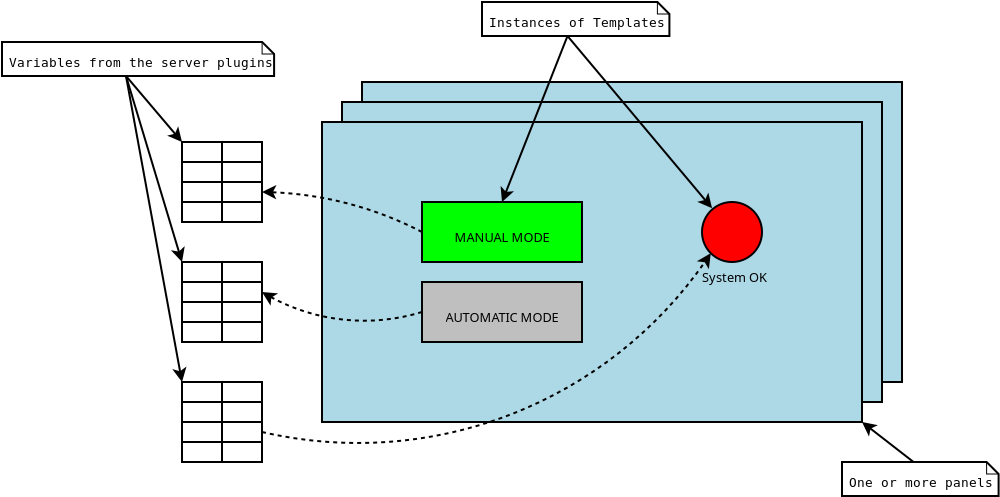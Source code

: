 <?xml version="1.0" encoding="UTF-8"?>
<dia:diagram xmlns:dia="http://www.lysator.liu.se/~alla/dia/">
  <dia:layer name="Pozadí" visible="true">
    <dia:object type="Standard - Box" version="0" id="O0">
      <dia:attribute name="obj_pos">
        <dia:point val="5,6"/>
      </dia:attribute>
      <dia:attribute name="obj_bb">
        <dia:rectangle val="4.95,5.95;32.05,21.05"/>
      </dia:attribute>
      <dia:attribute name="elem_corner">
        <dia:point val="5,6"/>
      </dia:attribute>
      <dia:attribute name="elem_width">
        <dia:real val="27"/>
      </dia:attribute>
      <dia:attribute name="elem_height">
        <dia:real val="15"/>
      </dia:attribute>
      <dia:attribute name="inner_color">
        <dia:color val="#add8e6"/>
      </dia:attribute>
      <dia:attribute name="show_background">
        <dia:boolean val="true"/>
      </dia:attribute>
    </dia:object>
    <dia:object type="Standard - Box" version="0" id="O1">
      <dia:attribute name="obj_pos">
        <dia:point val="4,7"/>
      </dia:attribute>
      <dia:attribute name="obj_bb">
        <dia:rectangle val="3.95,6.95;31.05,22.05"/>
      </dia:attribute>
      <dia:attribute name="elem_corner">
        <dia:point val="4,7"/>
      </dia:attribute>
      <dia:attribute name="elem_width">
        <dia:real val="27"/>
      </dia:attribute>
      <dia:attribute name="elem_height">
        <dia:real val="15"/>
      </dia:attribute>
      <dia:attribute name="inner_color">
        <dia:color val="#add8e6"/>
      </dia:attribute>
      <dia:attribute name="show_background">
        <dia:boolean val="true"/>
      </dia:attribute>
    </dia:object>
    <dia:object type="Standard - Box" version="0" id="O2">
      <dia:attribute name="obj_pos">
        <dia:point val="3,8"/>
      </dia:attribute>
      <dia:attribute name="obj_bb">
        <dia:rectangle val="2.95,7.95;30.05,23.05"/>
      </dia:attribute>
      <dia:attribute name="elem_corner">
        <dia:point val="3,8"/>
      </dia:attribute>
      <dia:attribute name="elem_width">
        <dia:real val="27"/>
      </dia:attribute>
      <dia:attribute name="elem_height">
        <dia:real val="15"/>
      </dia:attribute>
      <dia:attribute name="inner_color">
        <dia:color val="#add8e6"/>
      </dia:attribute>
      <dia:attribute name="show_background">
        <dia:boolean val="true"/>
      </dia:attribute>
    </dia:object>
    <dia:object type="Standard - Ellipse" version="0" id="O3">
      <dia:attribute name="obj_pos">
        <dia:point val="22,12"/>
      </dia:attribute>
      <dia:attribute name="obj_bb">
        <dia:rectangle val="21.95,11.95;25.05,15.05"/>
      </dia:attribute>
      <dia:attribute name="elem_corner">
        <dia:point val="22,12"/>
      </dia:attribute>
      <dia:attribute name="elem_width">
        <dia:real val="3"/>
      </dia:attribute>
      <dia:attribute name="elem_height">
        <dia:real val="3"/>
      </dia:attribute>
      <dia:attribute name="inner_color">
        <dia:color val="#ff0000"/>
      </dia:attribute>
    </dia:object>
    <dia:object type="Standard - Text" version="0" id="O4">
      <dia:attribute name="obj_pos">
        <dia:point val="22,16"/>
      </dia:attribute>
      <dia:attribute name="obj_bb">
        <dia:rectangle val="22,15.329;25.271,16.392"/>
      </dia:attribute>
      <dia:attribute name="text">
        <dia:composite type="text">
          <dia:attribute name="string">
            <dia:string>#System OK#</dia:string>
          </dia:attribute>
          <dia:attribute name="font">
            <dia:font family="sans" style="0" name="Helvetica"/>
          </dia:attribute>
          <dia:attribute name="height">
            <dia:real val="0.8"/>
          </dia:attribute>
          <dia:attribute name="pos">
            <dia:point val="22,16"/>
          </dia:attribute>
          <dia:attribute name="color">
            <dia:color val="#000000"/>
          </dia:attribute>
          <dia:attribute name="alignment">
            <dia:enum val="0"/>
          </dia:attribute>
        </dia:composite>
      </dia:attribute>
    </dia:object>
    <dia:object type="Standard - Box" version="0" id="O5">
      <dia:attribute name="obj_pos">
        <dia:point val="8,12"/>
      </dia:attribute>
      <dia:attribute name="obj_bb">
        <dia:rectangle val="7.95,11.95;16.05,15.05"/>
      </dia:attribute>
      <dia:attribute name="elem_corner">
        <dia:point val="8,12"/>
      </dia:attribute>
      <dia:attribute name="elem_width">
        <dia:real val="8"/>
      </dia:attribute>
      <dia:attribute name="elem_height">
        <dia:real val="3"/>
      </dia:attribute>
      <dia:attribute name="inner_color">
        <dia:color val="#00ff00"/>
      </dia:attribute>
      <dia:attribute name="show_background">
        <dia:boolean val="true"/>
      </dia:attribute>
    </dia:object>
    <dia:object type="Standard - Box" version="0" id="O6">
      <dia:attribute name="obj_pos">
        <dia:point val="8,16"/>
      </dia:attribute>
      <dia:attribute name="obj_bb">
        <dia:rectangle val="7.95,15.95;16.05,19.05"/>
      </dia:attribute>
      <dia:attribute name="elem_corner">
        <dia:point val="8,16"/>
      </dia:attribute>
      <dia:attribute name="elem_width">
        <dia:real val="8"/>
      </dia:attribute>
      <dia:attribute name="elem_height">
        <dia:real val="3"/>
      </dia:attribute>
      <dia:attribute name="inner_color">
        <dia:color val="#bfbfbf"/>
      </dia:attribute>
      <dia:attribute name="show_background">
        <dia:boolean val="true"/>
      </dia:attribute>
    </dia:object>
    <dia:object type="Standard - Text" version="0" id="O7">
      <dia:attribute name="obj_pos">
        <dia:point val="12,14"/>
      </dia:attribute>
      <dia:attribute name="obj_bb">
        <dia:rectangle val="9.75,13.329;14.271,14.393"/>
      </dia:attribute>
      <dia:attribute name="text">
        <dia:composite type="text">
          <dia:attribute name="string">
            <dia:string>#MANUAL MODE#</dia:string>
          </dia:attribute>
          <dia:attribute name="font">
            <dia:font family="sans" style="0" name="Helvetica"/>
          </dia:attribute>
          <dia:attribute name="height">
            <dia:real val="0.8"/>
          </dia:attribute>
          <dia:attribute name="pos">
            <dia:point val="12,14"/>
          </dia:attribute>
          <dia:attribute name="color">
            <dia:color val="#000000"/>
          </dia:attribute>
          <dia:attribute name="alignment">
            <dia:enum val="1"/>
          </dia:attribute>
        </dia:composite>
      </dia:attribute>
    </dia:object>
    <dia:object type="Standard - Text" version="0" id="O8">
      <dia:attribute name="obj_pos">
        <dia:point val="12,18"/>
      </dia:attribute>
      <dia:attribute name="obj_bb">
        <dia:rectangle val="9.3,17.329;14.721,18.392"/>
      </dia:attribute>
      <dia:attribute name="text">
        <dia:composite type="text">
          <dia:attribute name="string">
            <dia:string>#AUTOMATIC MODE#</dia:string>
          </dia:attribute>
          <dia:attribute name="font">
            <dia:font family="sans" style="0" name="Helvetica"/>
          </dia:attribute>
          <dia:attribute name="height">
            <dia:real val="0.8"/>
          </dia:attribute>
          <dia:attribute name="pos">
            <dia:point val="12,18"/>
          </dia:attribute>
          <dia:attribute name="color">
            <dia:color val="#000000"/>
          </dia:attribute>
          <dia:attribute name="alignment">
            <dia:enum val="1"/>
          </dia:attribute>
        </dia:composite>
      </dia:attribute>
    </dia:object>
    <dia:object type="UML - Note" version="0" id="O9">
      <dia:attribute name="obj_pos">
        <dia:point val="29,25"/>
      </dia:attribute>
      <dia:attribute name="obj_bb">
        <dia:rectangle val="28.95,24.95;36.2,26.75"/>
      </dia:attribute>
      <dia:attribute name="elem_corner">
        <dia:point val="29,25"/>
      </dia:attribute>
      <dia:attribute name="elem_width">
        <dia:real val="7.15"/>
      </dia:attribute>
      <dia:attribute name="elem_height">
        <dia:real val="1.7"/>
      </dia:attribute>
      <dia:attribute name="line_colour">
        <dia:color val="#000000"/>
      </dia:attribute>
      <dia:attribute name="fill_colour">
        <dia:color val="#ffffff"/>
      </dia:attribute>
      <dia:attribute name="text">
        <dia:composite type="text">
          <dia:attribute name="string">
            <dia:string>#One or more panels#</dia:string>
          </dia:attribute>
          <dia:attribute name="font">
            <dia:font family="monospace" style="0" name="Courier"/>
          </dia:attribute>
          <dia:attribute name="height">
            <dia:real val="0.8"/>
          </dia:attribute>
          <dia:attribute name="pos">
            <dia:point val="29.35,26.3"/>
          </dia:attribute>
          <dia:attribute name="color">
            <dia:color val="#000000"/>
          </dia:attribute>
          <dia:attribute name="alignment">
            <dia:enum val="0"/>
          </dia:attribute>
        </dia:composite>
      </dia:attribute>
    </dia:object>
    <dia:object type="Standard - Line" version="0" id="O10">
      <dia:attribute name="obj_pos">
        <dia:point val="32.575,25"/>
      </dia:attribute>
      <dia:attribute name="obj_bb">
        <dia:rectangle val="29.654,22.574;32.645,25.07"/>
      </dia:attribute>
      <dia:attribute name="conn_endpoints">
        <dia:point val="32.575,25"/>
        <dia:point val="30,23"/>
      </dia:attribute>
      <dia:attribute name="numcp">
        <dia:int val="1"/>
      </dia:attribute>
      <dia:attribute name="end_arrow">
        <dia:enum val="22"/>
      </dia:attribute>
      <dia:attribute name="end_arrow_length">
        <dia:real val="0.5"/>
      </dia:attribute>
      <dia:attribute name="end_arrow_width">
        <dia:real val="0.5"/>
      </dia:attribute>
      <dia:connections>
        <dia:connection handle="0" to="O9" connection="1"/>
        <dia:connection handle="1" to="O2" connection="7"/>
      </dia:connections>
    </dia:object>
    <dia:object type="UML - Note" version="0" id="O11">
      <dia:attribute name="obj_pos">
        <dia:point val="11,2"/>
      </dia:attribute>
      <dia:attribute name="obj_bb">
        <dia:rectangle val="10.95,1.95;19.6,3.75"/>
      </dia:attribute>
      <dia:attribute name="elem_corner">
        <dia:point val="11,2"/>
      </dia:attribute>
      <dia:attribute name="elem_width">
        <dia:real val="8.55"/>
      </dia:attribute>
      <dia:attribute name="elem_height">
        <dia:real val="1.7"/>
      </dia:attribute>
      <dia:attribute name="line_colour">
        <dia:color val="#000000"/>
      </dia:attribute>
      <dia:attribute name="fill_colour">
        <dia:color val="#ffffff"/>
      </dia:attribute>
      <dia:attribute name="text">
        <dia:composite type="text">
          <dia:attribute name="string">
            <dia:string>#Instances of Templates#</dia:string>
          </dia:attribute>
          <dia:attribute name="font">
            <dia:font family="monospace" style="0" name="Courier"/>
          </dia:attribute>
          <dia:attribute name="height">
            <dia:real val="0.8"/>
          </dia:attribute>
          <dia:attribute name="pos">
            <dia:point val="11.35,3.3"/>
          </dia:attribute>
          <dia:attribute name="color">
            <dia:color val="#000000"/>
          </dia:attribute>
          <dia:attribute name="alignment">
            <dia:enum val="0"/>
          </dia:attribute>
        </dia:composite>
      </dia:attribute>
    </dia:object>
    <dia:object type="Standard - Line" version="0" id="O12">
      <dia:attribute name="obj_pos">
        <dia:point val="15.275,3.7"/>
      </dia:attribute>
      <dia:attribute name="obj_bb">
        <dia:rectangle val="11.517,3.635;15.34,12.23"/>
      </dia:attribute>
      <dia:attribute name="conn_endpoints">
        <dia:point val="15.275,3.7"/>
        <dia:point val="12,12"/>
      </dia:attribute>
      <dia:attribute name="numcp">
        <dia:int val="1"/>
      </dia:attribute>
      <dia:attribute name="end_arrow">
        <dia:enum val="22"/>
      </dia:attribute>
      <dia:attribute name="end_arrow_length">
        <dia:real val="0.5"/>
      </dia:attribute>
      <dia:attribute name="end_arrow_width">
        <dia:real val="0.5"/>
      </dia:attribute>
      <dia:connections>
        <dia:connection handle="0" to="O11" connection="6"/>
        <dia:connection handle="1" to="O5" connection="1"/>
      </dia:connections>
    </dia:object>
    <dia:object type="Standard - Line" version="0" id="O13">
      <dia:attribute name="obj_pos">
        <dia:point val="15.275,3.7"/>
      </dia:attribute>
      <dia:attribute name="obj_bb">
        <dia:rectangle val="15.205,3.63;23.915,13.86"/>
      </dia:attribute>
      <dia:attribute name="conn_endpoints">
        <dia:point val="15.275,3.7"/>
        <dia:point val="23.5,13.5"/>
      </dia:attribute>
      <dia:attribute name="numcp">
        <dia:int val="1"/>
      </dia:attribute>
      <dia:attribute name="end_arrow">
        <dia:enum val="22"/>
      </dia:attribute>
      <dia:attribute name="end_arrow_length">
        <dia:real val="0.5"/>
      </dia:attribute>
      <dia:attribute name="end_arrow_width">
        <dia:real val="0.5"/>
      </dia:attribute>
      <dia:connections>
        <dia:connection handle="0" to="O11" connection="6"/>
        <dia:connection handle="1" to="O3" connection="8"/>
      </dia:connections>
    </dia:object>
    <dia:group>
      <dia:object type="Standard - Box" version="0" id="O14">
        <dia:attribute name="obj_pos">
          <dia:point val="-4,9"/>
        </dia:attribute>
        <dia:attribute name="obj_bb">
          <dia:rectangle val="-4.05,8.95;-1.95,10.05"/>
        </dia:attribute>
        <dia:attribute name="elem_corner">
          <dia:point val="-4,9"/>
        </dia:attribute>
        <dia:attribute name="elem_width">
          <dia:real val="2"/>
        </dia:attribute>
        <dia:attribute name="elem_height">
          <dia:real val="1"/>
        </dia:attribute>
        <dia:attribute name="show_background">
          <dia:boolean val="true"/>
        </dia:attribute>
      </dia:object>
      <dia:object type="Standard - Box" version="0" id="O15">
        <dia:attribute name="obj_pos">
          <dia:point val="-2,9"/>
        </dia:attribute>
        <dia:attribute name="obj_bb">
          <dia:rectangle val="-2.05,8.95;0.05,10.05"/>
        </dia:attribute>
        <dia:attribute name="elem_corner">
          <dia:point val="-2,9"/>
        </dia:attribute>
        <dia:attribute name="elem_width">
          <dia:real val="2"/>
        </dia:attribute>
        <dia:attribute name="elem_height">
          <dia:real val="1"/>
        </dia:attribute>
        <dia:attribute name="show_background">
          <dia:boolean val="true"/>
        </dia:attribute>
      </dia:object>
    </dia:group>
    <dia:group>
      <dia:object type="Standard - Box" version="0" id="O16">
        <dia:attribute name="obj_pos">
          <dia:point val="-4,10"/>
        </dia:attribute>
        <dia:attribute name="obj_bb">
          <dia:rectangle val="-4.05,9.95;-1.95,11.05"/>
        </dia:attribute>
        <dia:attribute name="elem_corner">
          <dia:point val="-4,10"/>
        </dia:attribute>
        <dia:attribute name="elem_width">
          <dia:real val="2"/>
        </dia:attribute>
        <dia:attribute name="elem_height">
          <dia:real val="1"/>
        </dia:attribute>
        <dia:attribute name="show_background">
          <dia:boolean val="true"/>
        </dia:attribute>
      </dia:object>
      <dia:object type="Standard - Box" version="0" id="O17">
        <dia:attribute name="obj_pos">
          <dia:point val="-2,10"/>
        </dia:attribute>
        <dia:attribute name="obj_bb">
          <dia:rectangle val="-2.05,9.95;0.05,11.05"/>
        </dia:attribute>
        <dia:attribute name="elem_corner">
          <dia:point val="-2,10"/>
        </dia:attribute>
        <dia:attribute name="elem_width">
          <dia:real val="2"/>
        </dia:attribute>
        <dia:attribute name="elem_height">
          <dia:real val="1"/>
        </dia:attribute>
        <dia:attribute name="show_background">
          <dia:boolean val="true"/>
        </dia:attribute>
      </dia:object>
    </dia:group>
    <dia:group>
      <dia:object type="Standard - Box" version="0" id="O18">
        <dia:attribute name="obj_pos">
          <dia:point val="-4,11"/>
        </dia:attribute>
        <dia:attribute name="obj_bb">
          <dia:rectangle val="-4.05,10.95;-1.95,12.05"/>
        </dia:attribute>
        <dia:attribute name="elem_corner">
          <dia:point val="-4,11"/>
        </dia:attribute>
        <dia:attribute name="elem_width">
          <dia:real val="2"/>
        </dia:attribute>
        <dia:attribute name="elem_height">
          <dia:real val="1"/>
        </dia:attribute>
        <dia:attribute name="show_background">
          <dia:boolean val="true"/>
        </dia:attribute>
      </dia:object>
      <dia:object type="Standard - Box" version="0" id="O19">
        <dia:attribute name="obj_pos">
          <dia:point val="-2,11"/>
        </dia:attribute>
        <dia:attribute name="obj_bb">
          <dia:rectangle val="-2.05,10.95;0.05,12.05"/>
        </dia:attribute>
        <dia:attribute name="elem_corner">
          <dia:point val="-2,11"/>
        </dia:attribute>
        <dia:attribute name="elem_width">
          <dia:real val="2"/>
        </dia:attribute>
        <dia:attribute name="elem_height">
          <dia:real val="1"/>
        </dia:attribute>
        <dia:attribute name="show_background">
          <dia:boolean val="true"/>
        </dia:attribute>
      </dia:object>
    </dia:group>
    <dia:group>
      <dia:object type="Standard - Box" version="0" id="O20">
        <dia:attribute name="obj_pos">
          <dia:point val="-4,12"/>
        </dia:attribute>
        <dia:attribute name="obj_bb">
          <dia:rectangle val="-4.05,11.95;-1.95,13.05"/>
        </dia:attribute>
        <dia:attribute name="elem_corner">
          <dia:point val="-4,12"/>
        </dia:attribute>
        <dia:attribute name="elem_width">
          <dia:real val="2"/>
        </dia:attribute>
        <dia:attribute name="elem_height">
          <dia:real val="1"/>
        </dia:attribute>
        <dia:attribute name="show_background">
          <dia:boolean val="true"/>
        </dia:attribute>
      </dia:object>
      <dia:object type="Standard - Box" version="0" id="O21">
        <dia:attribute name="obj_pos">
          <dia:point val="-2,12"/>
        </dia:attribute>
        <dia:attribute name="obj_bb">
          <dia:rectangle val="-2.05,11.95;0.05,13.05"/>
        </dia:attribute>
        <dia:attribute name="elem_corner">
          <dia:point val="-2,12"/>
        </dia:attribute>
        <dia:attribute name="elem_width">
          <dia:real val="2"/>
        </dia:attribute>
        <dia:attribute name="elem_height">
          <dia:real val="1"/>
        </dia:attribute>
        <dia:attribute name="show_background">
          <dia:boolean val="true"/>
        </dia:attribute>
      </dia:object>
    </dia:group>
    <dia:group>
      <dia:object type="Standard - Box" version="0" id="O22">
        <dia:attribute name="obj_pos">
          <dia:point val="-4,15"/>
        </dia:attribute>
        <dia:attribute name="obj_bb">
          <dia:rectangle val="-4.05,14.95;-1.95,16.05"/>
        </dia:attribute>
        <dia:attribute name="elem_corner">
          <dia:point val="-4,15"/>
        </dia:attribute>
        <dia:attribute name="elem_width">
          <dia:real val="2"/>
        </dia:attribute>
        <dia:attribute name="elem_height">
          <dia:real val="1"/>
        </dia:attribute>
        <dia:attribute name="show_background">
          <dia:boolean val="true"/>
        </dia:attribute>
      </dia:object>
      <dia:object type="Standard - Box" version="0" id="O23">
        <dia:attribute name="obj_pos">
          <dia:point val="-2,15"/>
        </dia:attribute>
        <dia:attribute name="obj_bb">
          <dia:rectangle val="-2.05,14.95;0.05,16.05"/>
        </dia:attribute>
        <dia:attribute name="elem_corner">
          <dia:point val="-2,15"/>
        </dia:attribute>
        <dia:attribute name="elem_width">
          <dia:real val="2"/>
        </dia:attribute>
        <dia:attribute name="elem_height">
          <dia:real val="1"/>
        </dia:attribute>
        <dia:attribute name="show_background">
          <dia:boolean val="true"/>
        </dia:attribute>
      </dia:object>
    </dia:group>
    <dia:group>
      <dia:object type="Standard - Box" version="0" id="O24">
        <dia:attribute name="obj_pos">
          <dia:point val="-4,16"/>
        </dia:attribute>
        <dia:attribute name="obj_bb">
          <dia:rectangle val="-4.05,15.95;-1.95,17.05"/>
        </dia:attribute>
        <dia:attribute name="elem_corner">
          <dia:point val="-4,16"/>
        </dia:attribute>
        <dia:attribute name="elem_width">
          <dia:real val="2"/>
        </dia:attribute>
        <dia:attribute name="elem_height">
          <dia:real val="1"/>
        </dia:attribute>
        <dia:attribute name="show_background">
          <dia:boolean val="true"/>
        </dia:attribute>
      </dia:object>
      <dia:object type="Standard - Box" version="0" id="O25">
        <dia:attribute name="obj_pos">
          <dia:point val="-2,16"/>
        </dia:attribute>
        <dia:attribute name="obj_bb">
          <dia:rectangle val="-2.05,15.95;0.05,17.05"/>
        </dia:attribute>
        <dia:attribute name="elem_corner">
          <dia:point val="-2,16"/>
        </dia:attribute>
        <dia:attribute name="elem_width">
          <dia:real val="2"/>
        </dia:attribute>
        <dia:attribute name="elem_height">
          <dia:real val="1"/>
        </dia:attribute>
        <dia:attribute name="show_background">
          <dia:boolean val="true"/>
        </dia:attribute>
      </dia:object>
    </dia:group>
    <dia:group>
      <dia:object type="Standard - Box" version="0" id="O26">
        <dia:attribute name="obj_pos">
          <dia:point val="-4,17"/>
        </dia:attribute>
        <dia:attribute name="obj_bb">
          <dia:rectangle val="-4.05,16.95;-1.95,18.05"/>
        </dia:attribute>
        <dia:attribute name="elem_corner">
          <dia:point val="-4,17"/>
        </dia:attribute>
        <dia:attribute name="elem_width">
          <dia:real val="2"/>
        </dia:attribute>
        <dia:attribute name="elem_height">
          <dia:real val="1"/>
        </dia:attribute>
        <dia:attribute name="show_background">
          <dia:boolean val="true"/>
        </dia:attribute>
      </dia:object>
      <dia:object type="Standard - Box" version="0" id="O27">
        <dia:attribute name="obj_pos">
          <dia:point val="-2,17"/>
        </dia:attribute>
        <dia:attribute name="obj_bb">
          <dia:rectangle val="-2.05,16.95;0.05,18.05"/>
        </dia:attribute>
        <dia:attribute name="elem_corner">
          <dia:point val="-2,17"/>
        </dia:attribute>
        <dia:attribute name="elem_width">
          <dia:real val="2"/>
        </dia:attribute>
        <dia:attribute name="elem_height">
          <dia:real val="1"/>
        </dia:attribute>
        <dia:attribute name="show_background">
          <dia:boolean val="true"/>
        </dia:attribute>
      </dia:object>
    </dia:group>
    <dia:group>
      <dia:object type="Standard - Box" version="0" id="O28">
        <dia:attribute name="obj_pos">
          <dia:point val="-4,18"/>
        </dia:attribute>
        <dia:attribute name="obj_bb">
          <dia:rectangle val="-4.05,17.95;-1.95,19.05"/>
        </dia:attribute>
        <dia:attribute name="elem_corner">
          <dia:point val="-4,18"/>
        </dia:attribute>
        <dia:attribute name="elem_width">
          <dia:real val="2"/>
        </dia:attribute>
        <dia:attribute name="elem_height">
          <dia:real val="1"/>
        </dia:attribute>
        <dia:attribute name="show_background">
          <dia:boolean val="true"/>
        </dia:attribute>
      </dia:object>
      <dia:object type="Standard - Box" version="0" id="O29">
        <dia:attribute name="obj_pos">
          <dia:point val="-2,18"/>
        </dia:attribute>
        <dia:attribute name="obj_bb">
          <dia:rectangle val="-2.05,17.95;0.05,19.05"/>
        </dia:attribute>
        <dia:attribute name="elem_corner">
          <dia:point val="-2,18"/>
        </dia:attribute>
        <dia:attribute name="elem_width">
          <dia:real val="2"/>
        </dia:attribute>
        <dia:attribute name="elem_height">
          <dia:real val="1"/>
        </dia:attribute>
        <dia:attribute name="show_background">
          <dia:boolean val="true"/>
        </dia:attribute>
      </dia:object>
    </dia:group>
    <dia:group>
      <dia:object type="Standard - Box" version="0" id="O30">
        <dia:attribute name="obj_pos">
          <dia:point val="-4,21"/>
        </dia:attribute>
        <dia:attribute name="obj_bb">
          <dia:rectangle val="-4.05,20.95;-1.95,22.05"/>
        </dia:attribute>
        <dia:attribute name="elem_corner">
          <dia:point val="-4,21"/>
        </dia:attribute>
        <dia:attribute name="elem_width">
          <dia:real val="2"/>
        </dia:attribute>
        <dia:attribute name="elem_height">
          <dia:real val="1"/>
        </dia:attribute>
        <dia:attribute name="show_background">
          <dia:boolean val="true"/>
        </dia:attribute>
      </dia:object>
      <dia:object type="Standard - Box" version="0" id="O31">
        <dia:attribute name="obj_pos">
          <dia:point val="-2,21"/>
        </dia:attribute>
        <dia:attribute name="obj_bb">
          <dia:rectangle val="-2.05,20.95;0.05,22.05"/>
        </dia:attribute>
        <dia:attribute name="elem_corner">
          <dia:point val="-2,21"/>
        </dia:attribute>
        <dia:attribute name="elem_width">
          <dia:real val="2"/>
        </dia:attribute>
        <dia:attribute name="elem_height">
          <dia:real val="1"/>
        </dia:attribute>
        <dia:attribute name="show_background">
          <dia:boolean val="true"/>
        </dia:attribute>
      </dia:object>
    </dia:group>
    <dia:group>
      <dia:object type="Standard - Box" version="0" id="O32">
        <dia:attribute name="obj_pos">
          <dia:point val="-4,22"/>
        </dia:attribute>
        <dia:attribute name="obj_bb">
          <dia:rectangle val="-4.05,21.95;-1.95,23.05"/>
        </dia:attribute>
        <dia:attribute name="elem_corner">
          <dia:point val="-4,22"/>
        </dia:attribute>
        <dia:attribute name="elem_width">
          <dia:real val="2"/>
        </dia:attribute>
        <dia:attribute name="elem_height">
          <dia:real val="1"/>
        </dia:attribute>
        <dia:attribute name="show_background">
          <dia:boolean val="true"/>
        </dia:attribute>
      </dia:object>
      <dia:object type="Standard - Box" version="0" id="O33">
        <dia:attribute name="obj_pos">
          <dia:point val="-2,22"/>
        </dia:attribute>
        <dia:attribute name="obj_bb">
          <dia:rectangle val="-2.05,21.95;0.05,23.05"/>
        </dia:attribute>
        <dia:attribute name="elem_corner">
          <dia:point val="-2,22"/>
        </dia:attribute>
        <dia:attribute name="elem_width">
          <dia:real val="2"/>
        </dia:attribute>
        <dia:attribute name="elem_height">
          <dia:real val="1"/>
        </dia:attribute>
        <dia:attribute name="show_background">
          <dia:boolean val="true"/>
        </dia:attribute>
      </dia:object>
    </dia:group>
    <dia:group>
      <dia:object type="Standard - Box" version="0" id="O34">
        <dia:attribute name="obj_pos">
          <dia:point val="-4,23"/>
        </dia:attribute>
        <dia:attribute name="obj_bb">
          <dia:rectangle val="-4.05,22.95;-1.95,24.05"/>
        </dia:attribute>
        <dia:attribute name="elem_corner">
          <dia:point val="-4,23"/>
        </dia:attribute>
        <dia:attribute name="elem_width">
          <dia:real val="2"/>
        </dia:attribute>
        <dia:attribute name="elem_height">
          <dia:real val="1"/>
        </dia:attribute>
        <dia:attribute name="show_background">
          <dia:boolean val="true"/>
        </dia:attribute>
      </dia:object>
      <dia:object type="Standard - Box" version="0" id="O35">
        <dia:attribute name="obj_pos">
          <dia:point val="-2,23"/>
        </dia:attribute>
        <dia:attribute name="obj_bb">
          <dia:rectangle val="-2.05,22.95;0.05,24.05"/>
        </dia:attribute>
        <dia:attribute name="elem_corner">
          <dia:point val="-2,23"/>
        </dia:attribute>
        <dia:attribute name="elem_width">
          <dia:real val="2"/>
        </dia:attribute>
        <dia:attribute name="elem_height">
          <dia:real val="1"/>
        </dia:attribute>
        <dia:attribute name="show_background">
          <dia:boolean val="true"/>
        </dia:attribute>
      </dia:object>
    </dia:group>
    <dia:group>
      <dia:object type="Standard - Box" version="0" id="O36">
        <dia:attribute name="obj_pos">
          <dia:point val="-4,24"/>
        </dia:attribute>
        <dia:attribute name="obj_bb">
          <dia:rectangle val="-4.05,23.95;-1.95,25.05"/>
        </dia:attribute>
        <dia:attribute name="elem_corner">
          <dia:point val="-4,24"/>
        </dia:attribute>
        <dia:attribute name="elem_width">
          <dia:real val="2"/>
        </dia:attribute>
        <dia:attribute name="elem_height">
          <dia:real val="1"/>
        </dia:attribute>
        <dia:attribute name="show_background">
          <dia:boolean val="true"/>
        </dia:attribute>
      </dia:object>
      <dia:object type="Standard - Box" version="0" id="O37">
        <dia:attribute name="obj_pos">
          <dia:point val="-2,24"/>
        </dia:attribute>
        <dia:attribute name="obj_bb">
          <dia:rectangle val="-2.05,23.95;0.05,25.05"/>
        </dia:attribute>
        <dia:attribute name="elem_corner">
          <dia:point val="-2,24"/>
        </dia:attribute>
        <dia:attribute name="elem_width">
          <dia:real val="2"/>
        </dia:attribute>
        <dia:attribute name="elem_height">
          <dia:real val="1"/>
        </dia:attribute>
        <dia:attribute name="show_background">
          <dia:boolean val="true"/>
        </dia:attribute>
      </dia:object>
    </dia:group>
    <dia:object type="UML - Note" version="0" id="O38">
      <dia:attribute name="obj_pos">
        <dia:point val="-13,4"/>
      </dia:attribute>
      <dia:attribute name="obj_bb">
        <dia:rectangle val="-13.05,3.95;-0.55,5.75"/>
      </dia:attribute>
      <dia:attribute name="elem_corner">
        <dia:point val="-13,4"/>
      </dia:attribute>
      <dia:attribute name="elem_width">
        <dia:real val="12.4"/>
      </dia:attribute>
      <dia:attribute name="elem_height">
        <dia:real val="1.7"/>
      </dia:attribute>
      <dia:attribute name="line_colour">
        <dia:color val="#000000"/>
      </dia:attribute>
      <dia:attribute name="fill_colour">
        <dia:color val="#ffffff"/>
      </dia:attribute>
      <dia:attribute name="text">
        <dia:composite type="text">
          <dia:attribute name="string">
            <dia:string>#Variables from the server plugins#</dia:string>
          </dia:attribute>
          <dia:attribute name="font">
            <dia:font family="monospace" style="0" name="Courier"/>
          </dia:attribute>
          <dia:attribute name="height">
            <dia:real val="0.8"/>
          </dia:attribute>
          <dia:attribute name="pos">
            <dia:point val="-12.65,5.3"/>
          </dia:attribute>
          <dia:attribute name="color">
            <dia:color val="#000000"/>
          </dia:attribute>
          <dia:attribute name="alignment">
            <dia:enum val="0"/>
          </dia:attribute>
        </dia:composite>
      </dia:attribute>
    </dia:object>
    <dia:object type="Standard - Line" version="0" id="O39">
      <dia:attribute name="obj_pos">
        <dia:point val="-6.8,5.7"/>
      </dia:attribute>
      <dia:attribute name="obj_bb">
        <dia:rectangle val="-6.87,5.63;-3.586,9.362"/>
      </dia:attribute>
      <dia:attribute name="conn_endpoints">
        <dia:point val="-6.8,5.7"/>
        <dia:point val="-4,9"/>
      </dia:attribute>
      <dia:attribute name="numcp">
        <dia:int val="1"/>
      </dia:attribute>
      <dia:attribute name="end_arrow">
        <dia:enum val="22"/>
      </dia:attribute>
      <dia:attribute name="end_arrow_length">
        <dia:real val="0.5"/>
      </dia:attribute>
      <dia:attribute name="end_arrow_width">
        <dia:real val="0.5"/>
      </dia:attribute>
      <dia:connections>
        <dia:connection handle="0" to="O38" connection="6"/>
        <dia:connection handle="1" to="O14" connection="0"/>
      </dia:connections>
    </dia:object>
    <dia:object type="Standard - Line" version="0" id="O40">
      <dia:attribute name="obj_pos">
        <dia:point val="-6.8,5.7"/>
      </dia:attribute>
      <dia:attribute name="obj_bb">
        <dia:rectangle val="-6.862,5.638;-3.507,15.192"/>
      </dia:attribute>
      <dia:attribute name="conn_endpoints">
        <dia:point val="-6.8,5.7"/>
        <dia:point val="-4,15"/>
      </dia:attribute>
      <dia:attribute name="numcp">
        <dia:int val="1"/>
      </dia:attribute>
      <dia:attribute name="end_arrow">
        <dia:enum val="22"/>
      </dia:attribute>
      <dia:attribute name="end_arrow_length">
        <dia:real val="0.5"/>
      </dia:attribute>
      <dia:attribute name="end_arrow_width">
        <dia:real val="0.5"/>
      </dia:attribute>
      <dia:connections>
        <dia:connection handle="0" to="O38" connection="6"/>
        <dia:connection handle="1" to="O22" connection="0"/>
      </dia:connections>
    </dia:object>
    <dia:object type="Standard - Line" version="0" id="O41">
      <dia:attribute name="obj_pos">
        <dia:point val="-6.8,5.7"/>
      </dia:attribute>
      <dia:attribute name="obj_bb">
        <dia:rectangle val="-6.858,5.642;-3.499,21.139"/>
      </dia:attribute>
      <dia:attribute name="conn_endpoints">
        <dia:point val="-6.8,5.7"/>
        <dia:point val="-4,21"/>
      </dia:attribute>
      <dia:attribute name="numcp">
        <dia:int val="1"/>
      </dia:attribute>
      <dia:attribute name="end_arrow">
        <dia:enum val="22"/>
      </dia:attribute>
      <dia:attribute name="end_arrow_length">
        <dia:real val="0.5"/>
      </dia:attribute>
      <dia:attribute name="end_arrow_width">
        <dia:real val="0.5"/>
      </dia:attribute>
      <dia:connections>
        <dia:connection handle="0" to="O38" connection="6"/>
        <dia:connection handle="1" to="O30" connection="0"/>
      </dia:connections>
    </dia:object>
    <dia:object type="Standard - Arc" version="0" id="O42">
      <dia:attribute name="obj_pos">
        <dia:point val="0,23.5"/>
      </dia:attribute>
      <dia:attribute name="obj_bb">
        <dia:rectangle val="-0.065,14.078;22.671,24.101"/>
      </dia:attribute>
      <dia:attribute name="conn_endpoints">
        <dia:point val="0,23.5"/>
        <dia:point val="22.439,14.561"/>
      </dia:attribute>
      <dia:attribute name="curve_distance">
        <dia:real val="3.788"/>
      </dia:attribute>
      <dia:attribute name="line_style">
        <dia:enum val="4"/>
      </dia:attribute>
      <dia:attribute name="dashlength">
        <dia:real val="2"/>
      </dia:attribute>
      <dia:attribute name="end_arrow">
        <dia:enum val="22"/>
      </dia:attribute>
      <dia:attribute name="end_arrow_length">
        <dia:real val="0.5"/>
      </dia:attribute>
      <dia:attribute name="end_arrow_width">
        <dia:real val="0.5"/>
      </dia:attribute>
      <dia:connections>
        <dia:connection handle="0" to="O35" connection="4"/>
        <dia:connection handle="1" to="O3" connection="5"/>
      </dia:connections>
    </dia:object>
    <dia:object type="Standard - Arc" version="0" id="O43">
      <dia:attribute name="obj_pos">
        <dia:point val="8,17.5"/>
      </dia:attribute>
      <dia:attribute name="obj_bb">
        <dia:rectangle val="-0.112,15.998;8.056,17.987"/>
      </dia:attribute>
      <dia:attribute name="conn_endpoints">
        <dia:point val="8,17.5"/>
        <dia:point val="0,16.5"/>
      </dia:attribute>
      <dia:attribute name="curve_distance">
        <dia:real val="-0.868"/>
      </dia:attribute>
      <dia:attribute name="line_style">
        <dia:enum val="4"/>
      </dia:attribute>
      <dia:attribute name="dashlength">
        <dia:real val="2"/>
      </dia:attribute>
      <dia:attribute name="end_arrow">
        <dia:enum val="22"/>
      </dia:attribute>
      <dia:attribute name="end_arrow_length">
        <dia:real val="0.5"/>
      </dia:attribute>
      <dia:attribute name="end_arrow_width">
        <dia:real val="0.5"/>
      </dia:attribute>
      <dia:connections>
        <dia:connection handle="0" to="O6" connection="3"/>
        <dia:connection handle="1" to="O25" connection="4"/>
      </dia:connections>
    </dia:object>
    <dia:object type="Standard - Arc" version="0" id="O44">
      <dia:attribute name="obj_pos">
        <dia:point val="8,13.5"/>
      </dia:attribute>
      <dia:attribute name="obj_bb">
        <dia:rectangle val="-0.17,11.003;8.061,13.561"/>
      </dia:attribute>
      <dia:attribute name="conn_endpoints">
        <dia:point val="8,13.5"/>
        <dia:point val="0,11.5"/>
      </dia:attribute>
      <dia:attribute name="curve_distance">
        <dia:real val="0.485"/>
      </dia:attribute>
      <dia:attribute name="line_style">
        <dia:enum val="4"/>
      </dia:attribute>
      <dia:attribute name="dashlength">
        <dia:real val="2"/>
      </dia:attribute>
      <dia:attribute name="end_arrow">
        <dia:enum val="22"/>
      </dia:attribute>
      <dia:attribute name="end_arrow_length">
        <dia:real val="0.5"/>
      </dia:attribute>
      <dia:attribute name="end_arrow_width">
        <dia:real val="0.5"/>
      </dia:attribute>
      <dia:connections>
        <dia:connection handle="0" to="O5" connection="3"/>
        <dia:connection handle="1" to="O19" connection="4"/>
      </dia:connections>
    </dia:object>
  </dia:layer>
</dia:diagram>
